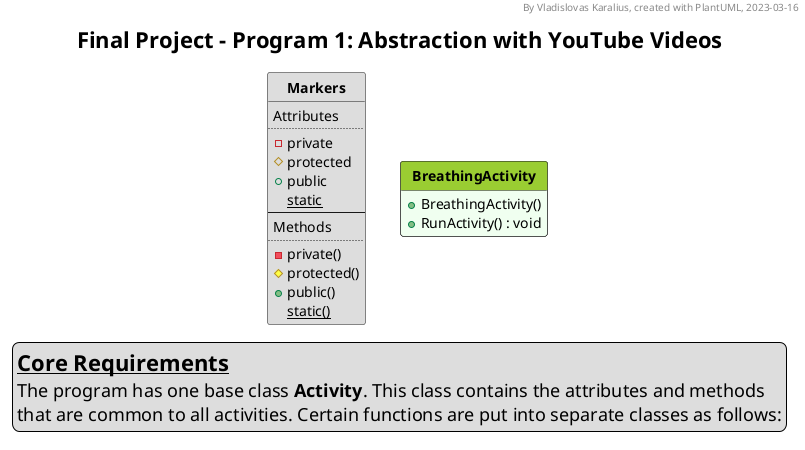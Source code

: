 @startuml UML_diagram

'--Formatting options--
hide circle
hide empty members
'skinparam classAttributeIconSize 0
skinparam style strictuml
'skinparam groupInheritance 2
'skinparam linetype ortho
'skinparam Nodesep 15
'skinparam Ranksep 25
'left to right direction

'--Styling--
'skinparam BackgroundColor White/LightGreen
skinparam TitleFontSize 22

<style>
classDiagram {
  class {
    '-attributes and methods-
    'FontSize 14
    'FontColor black
    'BackgroundColor #fefece
    BackgroundColor #f0fff0
    'RoundCorner 0
    '-class name-
    header {
      'FontSize 12
      'FontColor Black
      FontStyle bold
      BackgroundColor YellowGreen
    }
  }
  note {
    BackgroundColor Yellow
  }
  legend {
    FontSize 18
  }
</style>

'--Header, title, caption--
header By Vladislovas Karalius, created with PlantUML, 2023-03-16
title Final Project - Program 1: Abstraction with YouTube Videos
'caption <:warning:>Constructors without parameters are not shown in this diagram

' Dummy class that explains visibility symbols
class Markers #dddddd {
Attributes
..
- private
# protected
+ public
{static} static
--
Methods
..
- private()
# protected()
+ public()
{static} static()
}

'--Main--
class BreathingActivity {
  + BreathingActivity()
  + RunActivity() : void
}

'--Description--
legend bottom
<size:22>__**Core Requirements**__
The program has one base class **Activity**. This class contains the attributes and methods
that are common to all activities. Certain functions are put into separate classes as follows:
endlegend

@enduml